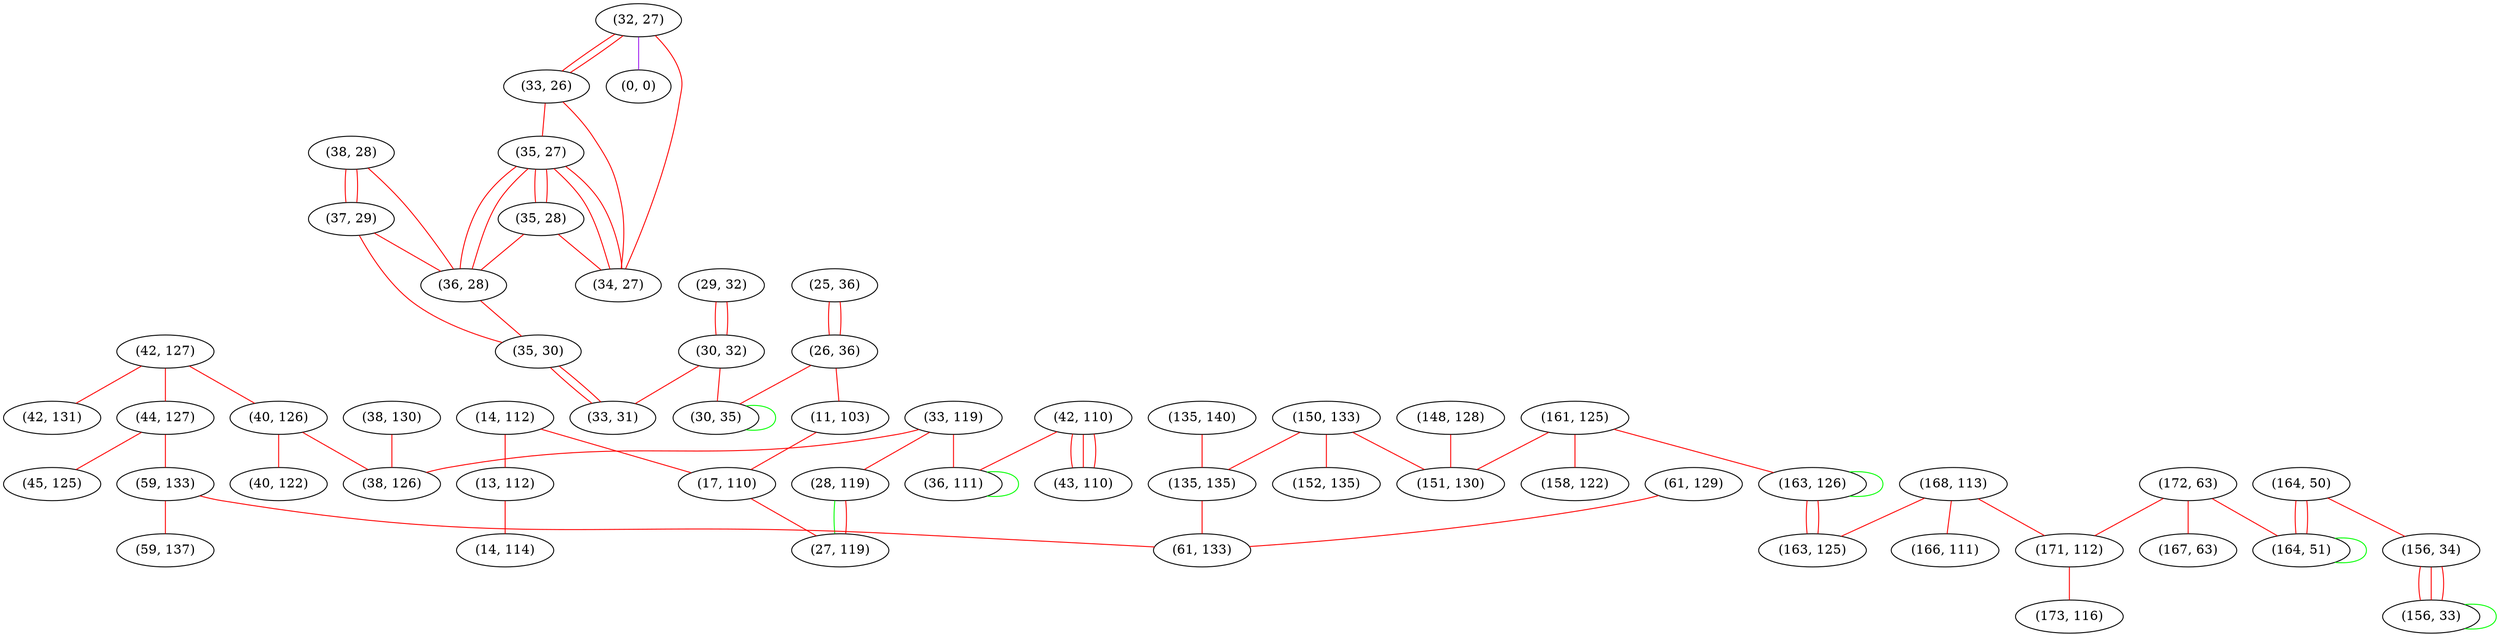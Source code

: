 graph "" {
"(42, 127)";
"(14, 112)";
"(25, 36)";
"(135, 140)";
"(150, 133)";
"(135, 135)";
"(13, 112)";
"(40, 126)";
"(172, 63)";
"(167, 63)";
"(29, 32)";
"(168, 113)";
"(161, 125)";
"(148, 128)";
"(40, 122)";
"(30, 32)";
"(32, 27)";
"(158, 122)";
"(33, 26)";
"(38, 28)";
"(151, 130)";
"(35, 27)";
"(42, 110)";
"(35, 28)";
"(26, 36)";
"(42, 131)";
"(171, 112)";
"(11, 103)";
"(0, 0)";
"(33, 119)";
"(164, 50)";
"(28, 119)";
"(14, 114)";
"(38, 130)";
"(163, 126)";
"(38, 126)";
"(44, 127)";
"(43, 110)";
"(59, 133)";
"(17, 110)";
"(37, 29)";
"(27, 119)";
"(36, 28)";
"(164, 51)";
"(152, 135)";
"(61, 129)";
"(30, 35)";
"(166, 111)";
"(36, 111)";
"(156, 34)";
"(35, 30)";
"(61, 133)";
"(156, 33)";
"(45, 125)";
"(163, 125)";
"(34, 27)";
"(173, 116)";
"(59, 137)";
"(33, 31)";
"(42, 127)" -- "(40, 126)"  [color=red, key=0, weight=1];
"(42, 127)" -- "(44, 127)"  [color=red, key=0, weight=1];
"(42, 127)" -- "(42, 131)"  [color=red, key=0, weight=1];
"(14, 112)" -- "(17, 110)"  [color=red, key=0, weight=1];
"(14, 112)" -- "(13, 112)"  [color=red, key=0, weight=1];
"(25, 36)" -- "(26, 36)"  [color=red, key=0, weight=1];
"(25, 36)" -- "(26, 36)"  [color=red, key=1, weight=1];
"(135, 140)" -- "(135, 135)"  [color=red, key=0, weight=1];
"(150, 133)" -- "(151, 130)"  [color=red, key=0, weight=1];
"(150, 133)" -- "(135, 135)"  [color=red, key=0, weight=1];
"(150, 133)" -- "(152, 135)"  [color=red, key=0, weight=1];
"(135, 135)" -- "(61, 133)"  [color=red, key=0, weight=1];
"(13, 112)" -- "(14, 114)"  [color=red, key=0, weight=1];
"(40, 126)" -- "(40, 122)"  [color=red, key=0, weight=1];
"(40, 126)" -- "(38, 126)"  [color=red, key=0, weight=1];
"(172, 63)" -- "(171, 112)"  [color=red, key=0, weight=1];
"(172, 63)" -- "(167, 63)"  [color=red, key=0, weight=1];
"(172, 63)" -- "(164, 51)"  [color=red, key=0, weight=1];
"(29, 32)" -- "(30, 32)"  [color=red, key=0, weight=1];
"(29, 32)" -- "(30, 32)"  [color=red, key=1, weight=1];
"(168, 113)" -- "(171, 112)"  [color=red, key=0, weight=1];
"(168, 113)" -- "(166, 111)"  [color=red, key=0, weight=1];
"(168, 113)" -- "(163, 125)"  [color=red, key=0, weight=1];
"(161, 125)" -- "(158, 122)"  [color=red, key=0, weight=1];
"(161, 125)" -- "(163, 126)"  [color=red, key=0, weight=1];
"(161, 125)" -- "(151, 130)"  [color=red, key=0, weight=1];
"(148, 128)" -- "(151, 130)"  [color=red, key=0, weight=1];
"(30, 32)" -- "(30, 35)"  [color=red, key=0, weight=1];
"(30, 32)" -- "(33, 31)"  [color=red, key=0, weight=1];
"(32, 27)" -- "(33, 26)"  [color=red, key=0, weight=1];
"(32, 27)" -- "(33, 26)"  [color=red, key=1, weight=1];
"(32, 27)" -- "(0, 0)"  [color=purple, key=0, weight=4];
"(32, 27)" -- "(34, 27)"  [color=red, key=0, weight=1];
"(33, 26)" -- "(34, 27)"  [color=red, key=0, weight=1];
"(33, 26)" -- "(35, 27)"  [color=red, key=0, weight=1];
"(38, 28)" -- "(36, 28)"  [color=red, key=0, weight=1];
"(38, 28)" -- "(37, 29)"  [color=red, key=0, weight=1];
"(38, 28)" -- "(37, 29)"  [color=red, key=1, weight=1];
"(35, 27)" -- "(34, 27)"  [color=red, key=0, weight=1];
"(35, 27)" -- "(34, 27)"  [color=red, key=1, weight=1];
"(35, 27)" -- "(36, 28)"  [color=red, key=0, weight=1];
"(35, 27)" -- "(36, 28)"  [color=red, key=1, weight=1];
"(35, 27)" -- "(35, 28)"  [color=red, key=0, weight=1];
"(35, 27)" -- "(35, 28)"  [color=red, key=1, weight=1];
"(42, 110)" -- "(36, 111)"  [color=red, key=0, weight=1];
"(42, 110)" -- "(43, 110)"  [color=red, key=0, weight=1];
"(42, 110)" -- "(43, 110)"  [color=red, key=1, weight=1];
"(42, 110)" -- "(43, 110)"  [color=red, key=2, weight=1];
"(35, 28)" -- "(36, 28)"  [color=red, key=0, weight=1];
"(35, 28)" -- "(34, 27)"  [color=red, key=0, weight=1];
"(26, 36)" -- "(30, 35)"  [color=red, key=0, weight=1];
"(26, 36)" -- "(11, 103)"  [color=red, key=0, weight=1];
"(171, 112)" -- "(173, 116)"  [color=red, key=0, weight=1];
"(11, 103)" -- "(17, 110)"  [color=red, key=0, weight=1];
"(33, 119)" -- "(28, 119)"  [color=red, key=0, weight=1];
"(33, 119)" -- "(36, 111)"  [color=red, key=0, weight=1];
"(33, 119)" -- "(38, 126)"  [color=red, key=0, weight=1];
"(164, 50)" -- "(156, 34)"  [color=red, key=0, weight=1];
"(164, 50)" -- "(164, 51)"  [color=red, key=0, weight=1];
"(164, 50)" -- "(164, 51)"  [color=red, key=1, weight=1];
"(28, 119)" -- "(27, 119)"  [color=green, key=0, weight=2];
"(28, 119)" -- "(27, 119)"  [color=red, key=1, weight=1];
"(38, 130)" -- "(38, 126)"  [color=red, key=0, weight=1];
"(163, 126)" -- "(163, 126)"  [color=green, key=0, weight=2];
"(163, 126)" -- "(163, 125)"  [color=red, key=0, weight=1];
"(163, 126)" -- "(163, 125)"  [color=red, key=1, weight=1];
"(44, 127)" -- "(45, 125)"  [color=red, key=0, weight=1];
"(44, 127)" -- "(59, 133)"  [color=red, key=0, weight=1];
"(59, 133)" -- "(59, 137)"  [color=red, key=0, weight=1];
"(59, 133)" -- "(61, 133)"  [color=red, key=0, weight=1];
"(17, 110)" -- "(27, 119)"  [color=red, key=0, weight=1];
"(37, 29)" -- "(36, 28)"  [color=red, key=0, weight=1];
"(37, 29)" -- "(35, 30)"  [color=red, key=0, weight=1];
"(36, 28)" -- "(35, 30)"  [color=red, key=0, weight=1];
"(164, 51)" -- "(164, 51)"  [color=green, key=0, weight=2];
"(61, 129)" -- "(61, 133)"  [color=red, key=0, weight=1];
"(30, 35)" -- "(30, 35)"  [color=green, key=0, weight=2];
"(36, 111)" -- "(36, 111)"  [color=green, key=0, weight=2];
"(156, 34)" -- "(156, 33)"  [color=red, key=0, weight=1];
"(156, 34)" -- "(156, 33)"  [color=red, key=1, weight=1];
"(156, 34)" -- "(156, 33)"  [color=red, key=2, weight=1];
"(35, 30)" -- "(33, 31)"  [color=red, key=0, weight=1];
"(35, 30)" -- "(33, 31)"  [color=red, key=1, weight=1];
"(156, 33)" -- "(156, 33)"  [color=green, key=0, weight=2];
}
